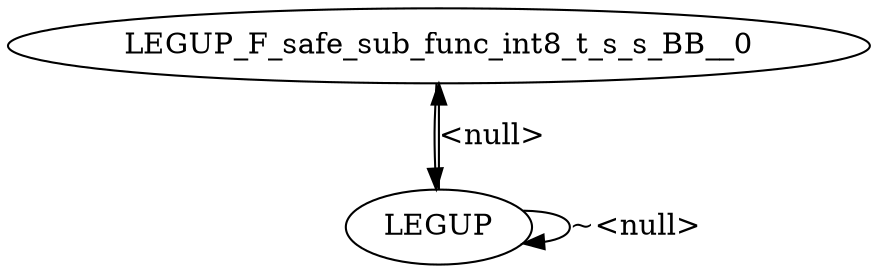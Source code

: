 digraph {
Node0x2b43120[label="LEGUP_F_safe_sub_func_int8_t_s_s_BB__0"];
Node0x2b52600[label="LEGUP"];
Node0x2b52600 -> Node0x2b43120[label="<null>"];
Node0x2b52600 -> Node0x2b52600[label="~<null>"];
Node0x2b43120 -> Node0x2b52600;
}
